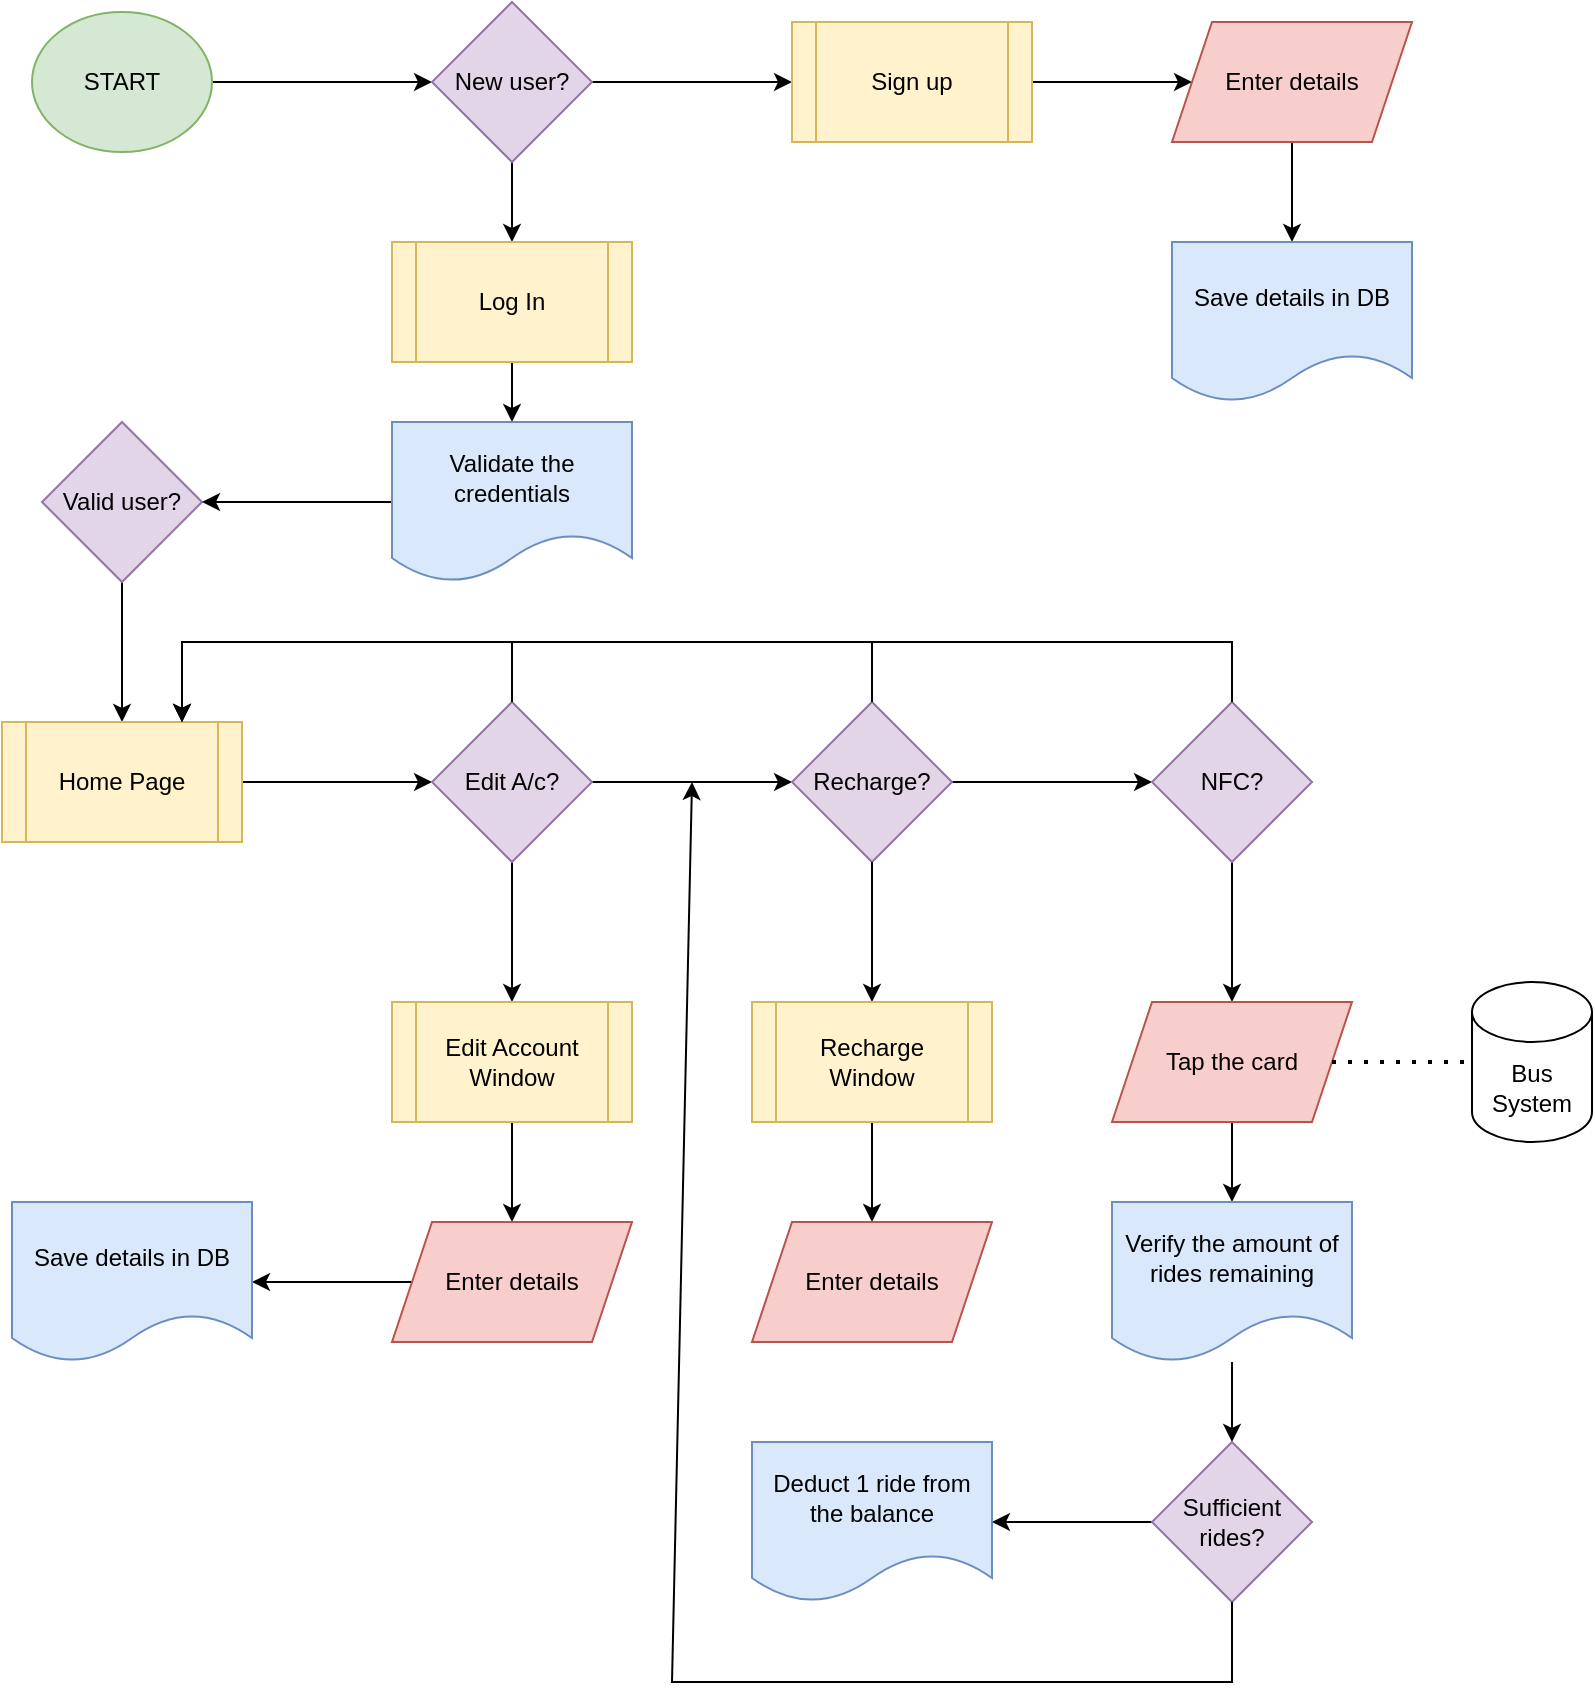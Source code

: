 <mxfile version="20.1.1" type="device"><diagram id="BF9pGARzmAYiHpo0DhJo" name="Page-1"><mxGraphModel dx="1153" dy="599" grid="1" gridSize="10" guides="1" tooltips="1" connect="1" arrows="1" fold="1" page="1" pageScale="1" pageWidth="1654" pageHeight="1169" math="0" shadow="0"><root><mxCell id="0"/><mxCell id="1" parent="0"/><mxCell id="l_XZKi3rSGJxunDC12y3-7" value="" style="edgeStyle=orthogonalEdgeStyle;rounded=0;orthogonalLoop=1;jettySize=auto;html=1;" edge="1" parent="1" source="l_XZKi3rSGJxunDC12y3-1" target="l_XZKi3rSGJxunDC12y3-2"><mxGeometry relative="1" as="geometry"/></mxCell><mxCell id="l_XZKi3rSGJxunDC12y3-1" value="START" style="ellipse;whiteSpace=wrap;html=1;fillColor=#d5e8d4;strokeColor=#82b366;" vertex="1" parent="1"><mxGeometry x="130" y="45" width="90" height="70" as="geometry"/></mxCell><mxCell id="l_XZKi3rSGJxunDC12y3-5" value="" style="edgeStyle=orthogonalEdgeStyle;rounded=0;orthogonalLoop=1;jettySize=auto;html=1;" edge="1" parent="1" source="l_XZKi3rSGJxunDC12y3-2" target="l_XZKi3rSGJxunDC12y3-4"><mxGeometry relative="1" as="geometry"/></mxCell><mxCell id="l_XZKi3rSGJxunDC12y3-6" value="" style="edgeStyle=orthogonalEdgeStyle;rounded=0;orthogonalLoop=1;jettySize=auto;html=1;" edge="1" parent="1" source="l_XZKi3rSGJxunDC12y3-2" target="l_XZKi3rSGJxunDC12y3-3"><mxGeometry relative="1" as="geometry"/></mxCell><mxCell id="l_XZKi3rSGJxunDC12y3-2" value="New user?" style="rhombus;whiteSpace=wrap;html=1;fillColor=#e1d5e7;strokeColor=#9673a6;" vertex="1" parent="1"><mxGeometry x="330" y="40" width="80" height="80" as="geometry"/></mxCell><mxCell id="l_XZKi3rSGJxunDC12y3-32" value="" style="edgeStyle=orthogonalEdgeStyle;rounded=0;orthogonalLoop=1;jettySize=auto;html=1;" edge="1" parent="1" source="l_XZKi3rSGJxunDC12y3-3" target="l_XZKi3rSGJxunDC12y3-31"><mxGeometry relative="1" as="geometry"/></mxCell><mxCell id="l_XZKi3rSGJxunDC12y3-3" value="Sign up" style="shape=process;whiteSpace=wrap;html=1;backgroundOutline=1;fillColor=#fff2cc;strokeColor=#d6b656;" vertex="1" parent="1"><mxGeometry x="510" y="50" width="120" height="60" as="geometry"/></mxCell><mxCell id="l_XZKi3rSGJxunDC12y3-37" value="" style="edgeStyle=orthogonalEdgeStyle;rounded=0;orthogonalLoop=1;jettySize=auto;html=1;" edge="1" parent="1" source="l_XZKi3rSGJxunDC12y3-4" target="l_XZKi3rSGJxunDC12y3-35"><mxGeometry relative="1" as="geometry"/></mxCell><mxCell id="l_XZKi3rSGJxunDC12y3-4" value="Log In" style="shape=process;whiteSpace=wrap;html=1;backgroundOutline=1;fillColor=#fff2cc;strokeColor=#d6b656;" vertex="1" parent="1"><mxGeometry x="310" y="160" width="120" height="60" as="geometry"/></mxCell><mxCell id="l_XZKi3rSGJxunDC12y3-13" value="" style="edgeStyle=orthogonalEdgeStyle;rounded=0;orthogonalLoop=1;jettySize=auto;html=1;" edge="1" parent="1" source="l_XZKi3rSGJxunDC12y3-10" target="l_XZKi3rSGJxunDC12y3-12"><mxGeometry relative="1" as="geometry"/></mxCell><mxCell id="l_XZKi3rSGJxunDC12y3-10" value="Valid user?" style="rhombus;whiteSpace=wrap;html=1;fillColor=#e1d5e7;strokeColor=#9673a6;" vertex="1" parent="1"><mxGeometry x="135" y="250" width="80" height="80" as="geometry"/></mxCell><mxCell id="l_XZKi3rSGJxunDC12y3-16" value="" style="edgeStyle=orthogonalEdgeStyle;rounded=0;orthogonalLoop=1;jettySize=auto;html=1;" edge="1" parent="1" source="l_XZKi3rSGJxunDC12y3-12" target="l_XZKi3rSGJxunDC12y3-15"><mxGeometry relative="1" as="geometry"/></mxCell><mxCell id="l_XZKi3rSGJxunDC12y3-12" value="Home Page" style="shape=process;whiteSpace=wrap;html=1;backgroundOutline=1;fillColor=#fff2cc;strokeColor=#d6b656;" vertex="1" parent="1"><mxGeometry x="115" y="400" width="120" height="60" as="geometry"/></mxCell><mxCell id="l_XZKi3rSGJxunDC12y3-19" value="" style="edgeStyle=orthogonalEdgeStyle;rounded=0;orthogonalLoop=1;jettySize=auto;html=1;" edge="1" parent="1" source="l_XZKi3rSGJxunDC12y3-15" target="l_XZKi3rSGJxunDC12y3-17"><mxGeometry relative="1" as="geometry"/></mxCell><mxCell id="l_XZKi3rSGJxunDC12y3-26" value="" style="edgeStyle=orthogonalEdgeStyle;rounded=0;orthogonalLoop=1;jettySize=auto;html=1;" edge="1" parent="1" source="l_XZKi3rSGJxunDC12y3-15" target="l_XZKi3rSGJxunDC12y3-25"><mxGeometry relative="1" as="geometry"/></mxCell><mxCell id="l_XZKi3rSGJxunDC12y3-15" value="Edit A/c?" style="rhombus;whiteSpace=wrap;html=1;fillColor=#e1d5e7;strokeColor=#9673a6;" vertex="1" parent="1"><mxGeometry x="330" y="390" width="80" height="80" as="geometry"/></mxCell><mxCell id="l_XZKi3rSGJxunDC12y3-20" value="" style="edgeStyle=orthogonalEdgeStyle;rounded=0;orthogonalLoop=1;jettySize=auto;html=1;" edge="1" parent="1" source="l_XZKi3rSGJxunDC12y3-17" target="l_XZKi3rSGJxunDC12y3-18"><mxGeometry relative="1" as="geometry"/></mxCell><mxCell id="l_XZKi3rSGJxunDC12y3-17" value="Recharge?" style="rhombus;whiteSpace=wrap;html=1;fillColor=#e1d5e7;strokeColor=#9673a6;" vertex="1" parent="1"><mxGeometry x="510" y="390" width="80" height="80" as="geometry"/></mxCell><mxCell id="l_XZKi3rSGJxunDC12y3-49" value="" style="edgeStyle=orthogonalEdgeStyle;rounded=0;orthogonalLoop=1;jettySize=auto;html=1;" edge="1" parent="1" source="l_XZKi3rSGJxunDC12y3-18" target="l_XZKi3rSGJxunDC12y3-48"><mxGeometry relative="1" as="geometry"/></mxCell><mxCell id="l_XZKi3rSGJxunDC12y3-18" value="NFC?" style="rhombus;whiteSpace=wrap;html=1;fillColor=#e1d5e7;strokeColor=#9673a6;" vertex="1" parent="1"><mxGeometry x="690" y="390" width="80" height="80" as="geometry"/></mxCell><mxCell id="l_XZKi3rSGJxunDC12y3-22" value="" style="endArrow=classic;html=1;rounded=0;entryX=0.75;entryY=0;entryDx=0;entryDy=0;exitX=0.5;exitY=0;exitDx=0;exitDy=0;" edge="1" parent="1" source="l_XZKi3rSGJxunDC12y3-15" target="l_XZKi3rSGJxunDC12y3-12"><mxGeometry width="50" height="50" relative="1" as="geometry"><mxPoint x="510" y="450" as="sourcePoint"/><mxPoint x="560" y="400" as="targetPoint"/><Array as="points"><mxPoint x="370" y="360"/><mxPoint x="205" y="360"/></Array></mxGeometry></mxCell><mxCell id="l_XZKi3rSGJxunDC12y3-23" value="" style="endArrow=classic;html=1;rounded=0;entryX=0.75;entryY=0;entryDx=0;entryDy=0;exitX=0.5;exitY=0;exitDx=0;exitDy=0;" edge="1" parent="1" source="l_XZKi3rSGJxunDC12y3-17" target="l_XZKi3rSGJxunDC12y3-12"><mxGeometry width="50" height="50" relative="1" as="geometry"><mxPoint x="380" y="400" as="sourcePoint"/><mxPoint x="215" y="410" as="targetPoint"/><Array as="points"><mxPoint x="550" y="360"/><mxPoint x="205" y="360"/></Array></mxGeometry></mxCell><mxCell id="l_XZKi3rSGJxunDC12y3-24" value="" style="endArrow=classic;html=1;rounded=0;entryX=0.75;entryY=0;entryDx=0;entryDy=0;" edge="1" parent="1" source="l_XZKi3rSGJxunDC12y3-18" target="l_XZKi3rSGJxunDC12y3-12"><mxGeometry width="50" height="50" relative="1" as="geometry"><mxPoint x="560" y="400" as="sourcePoint"/><mxPoint x="210" y="400" as="targetPoint"/><Array as="points"><mxPoint x="730" y="360"/><mxPoint x="205" y="360"/></Array></mxGeometry></mxCell><mxCell id="l_XZKi3rSGJxunDC12y3-40" value="" style="edgeStyle=orthogonalEdgeStyle;rounded=0;orthogonalLoop=1;jettySize=auto;html=1;" edge="1" parent="1" source="l_XZKi3rSGJxunDC12y3-25" target="l_XZKi3rSGJxunDC12y3-39"><mxGeometry relative="1" as="geometry"/></mxCell><mxCell id="l_XZKi3rSGJxunDC12y3-25" value="Edit Account Window" style="shape=process;whiteSpace=wrap;html=1;backgroundOutline=1;fillColor=#fff2cc;strokeColor=#d6b656;" vertex="1" parent="1"><mxGeometry x="310" y="540" width="120" height="60" as="geometry"/></mxCell><mxCell id="l_XZKi3rSGJxunDC12y3-27" value="" style="edgeStyle=orthogonalEdgeStyle;rounded=0;orthogonalLoop=1;jettySize=auto;html=1;exitX=0.5;exitY=1;exitDx=0;exitDy=0;" edge="1" parent="1" target="l_XZKi3rSGJxunDC12y3-28" source="l_XZKi3rSGJxunDC12y3-17"><mxGeometry relative="1" as="geometry"><mxPoint x="550" y="490" as="sourcePoint"/></mxGeometry></mxCell><mxCell id="l_XZKi3rSGJxunDC12y3-42" value="" style="edgeStyle=orthogonalEdgeStyle;rounded=0;orthogonalLoop=1;jettySize=auto;html=1;" edge="1" parent="1" source="l_XZKi3rSGJxunDC12y3-28" target="l_XZKi3rSGJxunDC12y3-41"><mxGeometry relative="1" as="geometry"/></mxCell><mxCell id="l_XZKi3rSGJxunDC12y3-28" value="Recharge Window" style="shape=process;whiteSpace=wrap;html=1;backgroundOutline=1;fillColor=#fff2cc;strokeColor=#d6b656;" vertex="1" parent="1"><mxGeometry x="490" y="540" width="120" height="60" as="geometry"/></mxCell><mxCell id="l_XZKi3rSGJxunDC12y3-34" value="" style="edgeStyle=orthogonalEdgeStyle;rounded=0;orthogonalLoop=1;jettySize=auto;html=1;" edge="1" parent="1" source="l_XZKi3rSGJxunDC12y3-31" target="l_XZKi3rSGJxunDC12y3-33"><mxGeometry relative="1" as="geometry"/></mxCell><mxCell id="l_XZKi3rSGJxunDC12y3-31" value="Enter details" style="shape=parallelogram;perimeter=parallelogramPerimeter;whiteSpace=wrap;html=1;fixedSize=1;fillColor=#f8cecc;strokeColor=#b85450;" vertex="1" parent="1"><mxGeometry x="700" y="50" width="120" height="60" as="geometry"/></mxCell><mxCell id="l_XZKi3rSGJxunDC12y3-33" value="Save details in DB" style="shape=document;whiteSpace=wrap;html=1;boundedLbl=1;fillColor=#dae8fc;strokeColor=#6c8ebf;" vertex="1" parent="1"><mxGeometry x="700" y="160" width="120" height="80" as="geometry"/></mxCell><mxCell id="l_XZKi3rSGJxunDC12y3-38" value="" style="edgeStyle=orthogonalEdgeStyle;rounded=0;orthogonalLoop=1;jettySize=auto;html=1;" edge="1" parent="1" source="l_XZKi3rSGJxunDC12y3-35" target="l_XZKi3rSGJxunDC12y3-10"><mxGeometry relative="1" as="geometry"/></mxCell><mxCell id="l_XZKi3rSGJxunDC12y3-35" value="Validate the credentials" style="shape=document;whiteSpace=wrap;html=1;boundedLbl=1;fillColor=#dae8fc;strokeColor=#6c8ebf;" vertex="1" parent="1"><mxGeometry x="310" y="250" width="120" height="80" as="geometry"/></mxCell><mxCell id="l_XZKi3rSGJxunDC12y3-45" value="" style="edgeStyle=orthogonalEdgeStyle;rounded=0;orthogonalLoop=1;jettySize=auto;html=1;" edge="1" parent="1" source="l_XZKi3rSGJxunDC12y3-39" target="l_XZKi3rSGJxunDC12y3-44"><mxGeometry relative="1" as="geometry"/></mxCell><mxCell id="l_XZKi3rSGJxunDC12y3-39" value="Enter details" style="shape=parallelogram;perimeter=parallelogramPerimeter;whiteSpace=wrap;html=1;fixedSize=1;fillColor=#f8cecc;strokeColor=#b85450;" vertex="1" parent="1"><mxGeometry x="310" y="650" width="120" height="60" as="geometry"/></mxCell><mxCell id="l_XZKi3rSGJxunDC12y3-41" value="Enter details" style="shape=parallelogram;perimeter=parallelogramPerimeter;whiteSpace=wrap;html=1;fixedSize=1;fillColor=#f8cecc;strokeColor=#b85450;" vertex="1" parent="1"><mxGeometry x="490" y="650" width="120" height="60" as="geometry"/></mxCell><mxCell id="l_XZKi3rSGJxunDC12y3-44" value="Save details in DB" style="shape=document;whiteSpace=wrap;html=1;boundedLbl=1;fillColor=#dae8fc;strokeColor=#6c8ebf;" vertex="1" parent="1"><mxGeometry x="120" y="640" width="120" height="80" as="geometry"/></mxCell><mxCell id="l_XZKi3rSGJxunDC12y3-47" value="Bus System" style="shape=cylinder3;whiteSpace=wrap;html=1;boundedLbl=1;backgroundOutline=1;size=15;" vertex="1" parent="1"><mxGeometry x="850" y="530" width="60" height="80" as="geometry"/></mxCell><mxCell id="l_XZKi3rSGJxunDC12y3-52" value="" style="edgeStyle=orthogonalEdgeStyle;rounded=0;orthogonalLoop=1;jettySize=auto;html=1;" edge="1" parent="1" source="l_XZKi3rSGJxunDC12y3-48" target="l_XZKi3rSGJxunDC12y3-51"><mxGeometry relative="1" as="geometry"/></mxCell><mxCell id="l_XZKi3rSGJxunDC12y3-48" value="Tap the card" style="shape=parallelogram;perimeter=parallelogramPerimeter;whiteSpace=wrap;html=1;fixedSize=1;fillColor=#f8cecc;strokeColor=#b85450;" vertex="1" parent="1"><mxGeometry x="670" y="540" width="120" height="60" as="geometry"/></mxCell><mxCell id="l_XZKi3rSGJxunDC12y3-50" value="" style="endArrow=none;dashed=1;html=1;dashPattern=1 3;strokeWidth=2;rounded=0;entryX=0;entryY=0.5;entryDx=0;entryDy=0;entryPerimeter=0;exitX=1;exitY=0.5;exitDx=0;exitDy=0;" edge="1" parent="1" source="l_XZKi3rSGJxunDC12y3-48" target="l_XZKi3rSGJxunDC12y3-47"><mxGeometry width="50" height="50" relative="1" as="geometry"><mxPoint x="490" y="590" as="sourcePoint"/><mxPoint x="540" y="540" as="targetPoint"/></mxGeometry></mxCell><mxCell id="l_XZKi3rSGJxunDC12y3-56" value="" style="edgeStyle=orthogonalEdgeStyle;rounded=0;orthogonalLoop=1;jettySize=auto;html=1;" edge="1" parent="1" source="l_XZKi3rSGJxunDC12y3-51" target="l_XZKi3rSGJxunDC12y3-55"><mxGeometry relative="1" as="geometry"/></mxCell><mxCell id="l_XZKi3rSGJxunDC12y3-51" value="Verify the amount of rides remaining" style="shape=document;whiteSpace=wrap;html=1;boundedLbl=1;fillColor=#dae8fc;strokeColor=#6c8ebf;" vertex="1" parent="1"><mxGeometry x="670" y="640" width="120" height="80" as="geometry"/></mxCell><mxCell id="l_XZKi3rSGJxunDC12y3-58" value="" style="edgeStyle=orthogonalEdgeStyle;rounded=0;orthogonalLoop=1;jettySize=auto;html=1;" edge="1" parent="1" source="l_XZKi3rSGJxunDC12y3-55" target="l_XZKi3rSGJxunDC12y3-57"><mxGeometry relative="1" as="geometry"/></mxCell><mxCell id="l_XZKi3rSGJxunDC12y3-55" value="Sufficient rides?" style="rhombus;whiteSpace=wrap;html=1;fillColor=#e1d5e7;strokeColor=#9673a6;" vertex="1" parent="1"><mxGeometry x="690" y="760" width="80" height="80" as="geometry"/></mxCell><mxCell id="l_XZKi3rSGJxunDC12y3-57" value="Deduct 1 ride from the balance" style="shape=document;whiteSpace=wrap;html=1;boundedLbl=1;fillColor=#dae8fc;strokeColor=#6c8ebf;" vertex="1" parent="1"><mxGeometry x="490" y="760" width="120" height="80" as="geometry"/></mxCell><mxCell id="l_XZKi3rSGJxunDC12y3-59" value="" style="endArrow=classic;html=1;rounded=0;exitX=0.5;exitY=1;exitDx=0;exitDy=0;" edge="1" parent="1" source="l_XZKi3rSGJxunDC12y3-55"><mxGeometry width="50" height="50" relative="1" as="geometry"><mxPoint x="460" y="880" as="sourcePoint"/><mxPoint x="460" y="430" as="targetPoint"/><Array as="points"><mxPoint x="730" y="880"/><mxPoint x="450" y="880"/></Array></mxGeometry></mxCell></root></mxGraphModel></diagram></mxfile>